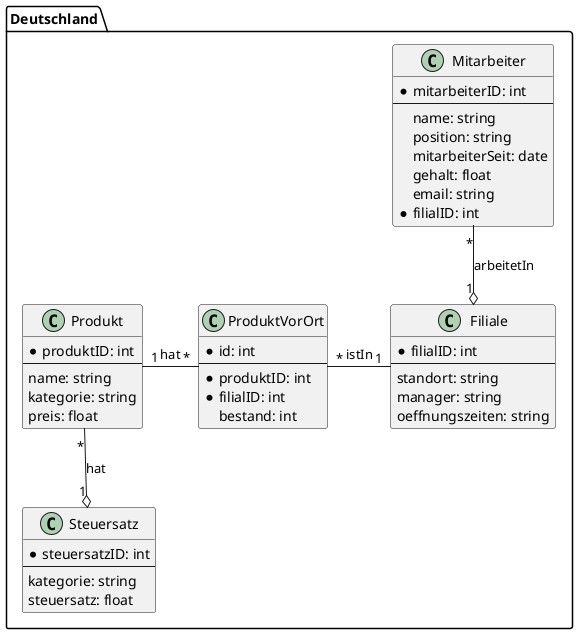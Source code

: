 @startuml Deutschland
package Deutschland {
    class Mitarbeiter {
        *mitarbeiterID: int
        --
        name: string
        position: string
        mitarbeiterSeit: date
        gehalt: float
        email: string
        *filialID: int
    }
    
    class Produkt {
        *produktID: int
        --
        name: string
        kategorie: string
        preis: float
    }
    
    class Steuersatz {
        *steuersatzID: int
        --
        kategorie: string
        steuersatz: float
    }
    
    class ProduktVorOrt {
        *id: int
        --
        *produktID: int
        *filialID: int
        bestand: int
    }
    
    class Filiale {
        *filialID: int
        --
        standort: string
        manager: string
        oeffnungszeiten: string
    }

Produkt "1" -right- "*" ProduktVorOrt : hat
Filiale "1" -left- "*" ProduktVorOrt : istIn
Mitarbeiter "*" --o "1" Filiale : arbeitetIn
Produkt "*" --o "1" Steuersatz : hat


}
@enduml
